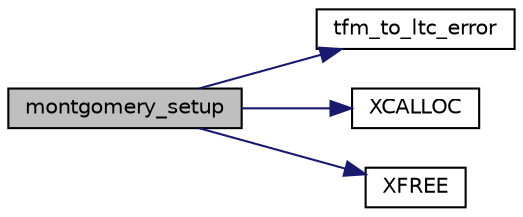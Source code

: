digraph "montgomery_setup"
{
 // LATEX_PDF_SIZE
  edge [fontname="Helvetica",fontsize="10",labelfontname="Helvetica",labelfontsize="10"];
  node [fontname="Helvetica",fontsize="10",shape=record];
  rankdir="LR";
  Node63 [label="montgomery_setup",height=0.2,width=0.4,color="black", fillcolor="grey75", style="filled", fontcolor="black",tooltip=" "];
  Node63 -> Node64 [color="midnightblue",fontsize="10",style="solid",fontname="Helvetica"];
  Node64 [label="tfm_to_ltc_error",height=0.2,width=0.4,color="black", fillcolor="white", style="filled",URL="$tfm__desc_8c.html#a068957efedd7f33ca5485ea3fb238a5e",tooltip="Convert a tfm error to a LTC error (Possibly the most powerful function ever! Oh wait...."];
  Node63 -> Node65 [color="midnightblue",fontsize="10",style="solid",fontname="Helvetica"];
  Node65 [label="XCALLOC",height=0.2,width=0.4,color="black", fillcolor="white", style="filled",URL="$tomcrypt__cfg_8h.html#a151dda14cd7acae31eaf1102b0cc0685",tooltip=" "];
  Node63 -> Node66 [color="midnightblue",fontsize="10",style="solid",fontname="Helvetica"];
  Node66 [label="XFREE",height=0.2,width=0.4,color="black", fillcolor="white", style="filled",URL="$tomcrypt__cfg_8h.html#a260d66fc0690e0502cf3bfe7b5244b75",tooltip=" "];
}
